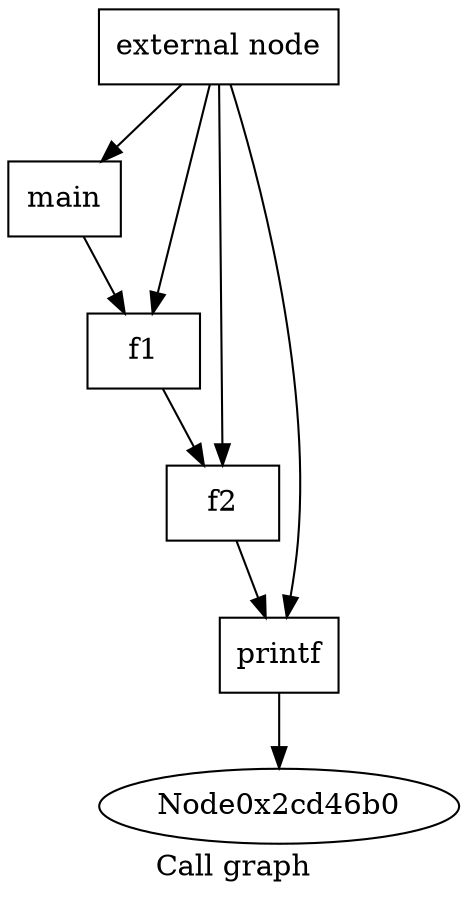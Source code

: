 digraph "Call graph" {
	label="Call graph";

	Node0x2cd4680 [shape=record,label="{external node}"];
	Node0x2cd4680 -> Node0x2cd4720;
	Node0x2cd4680 -> Node0x2cd9d20;
	Node0x2cd4680 -> Node0x2cd9cb0;
	Node0x2cd4680 -> Node0x2cf9870;
	Node0x2cd4720 [shape=record,label="{main}"];
	Node0x2cd4720 -> Node0x2cd9d20;
	Node0x2cd9d20 [shape=record,label="{f1}"];
	Node0x2cd9d20 -> Node0x2cd9cb0;
	Node0x2cd9cb0 [shape=record,label="{f2}"];
	Node0x2cd9cb0 -> Node0x2cf9870;
	Node0x2cf9870 [shape=record,label="{printf}"];
	Node0x2cf9870 -> Node0x2cd46b0;
}
